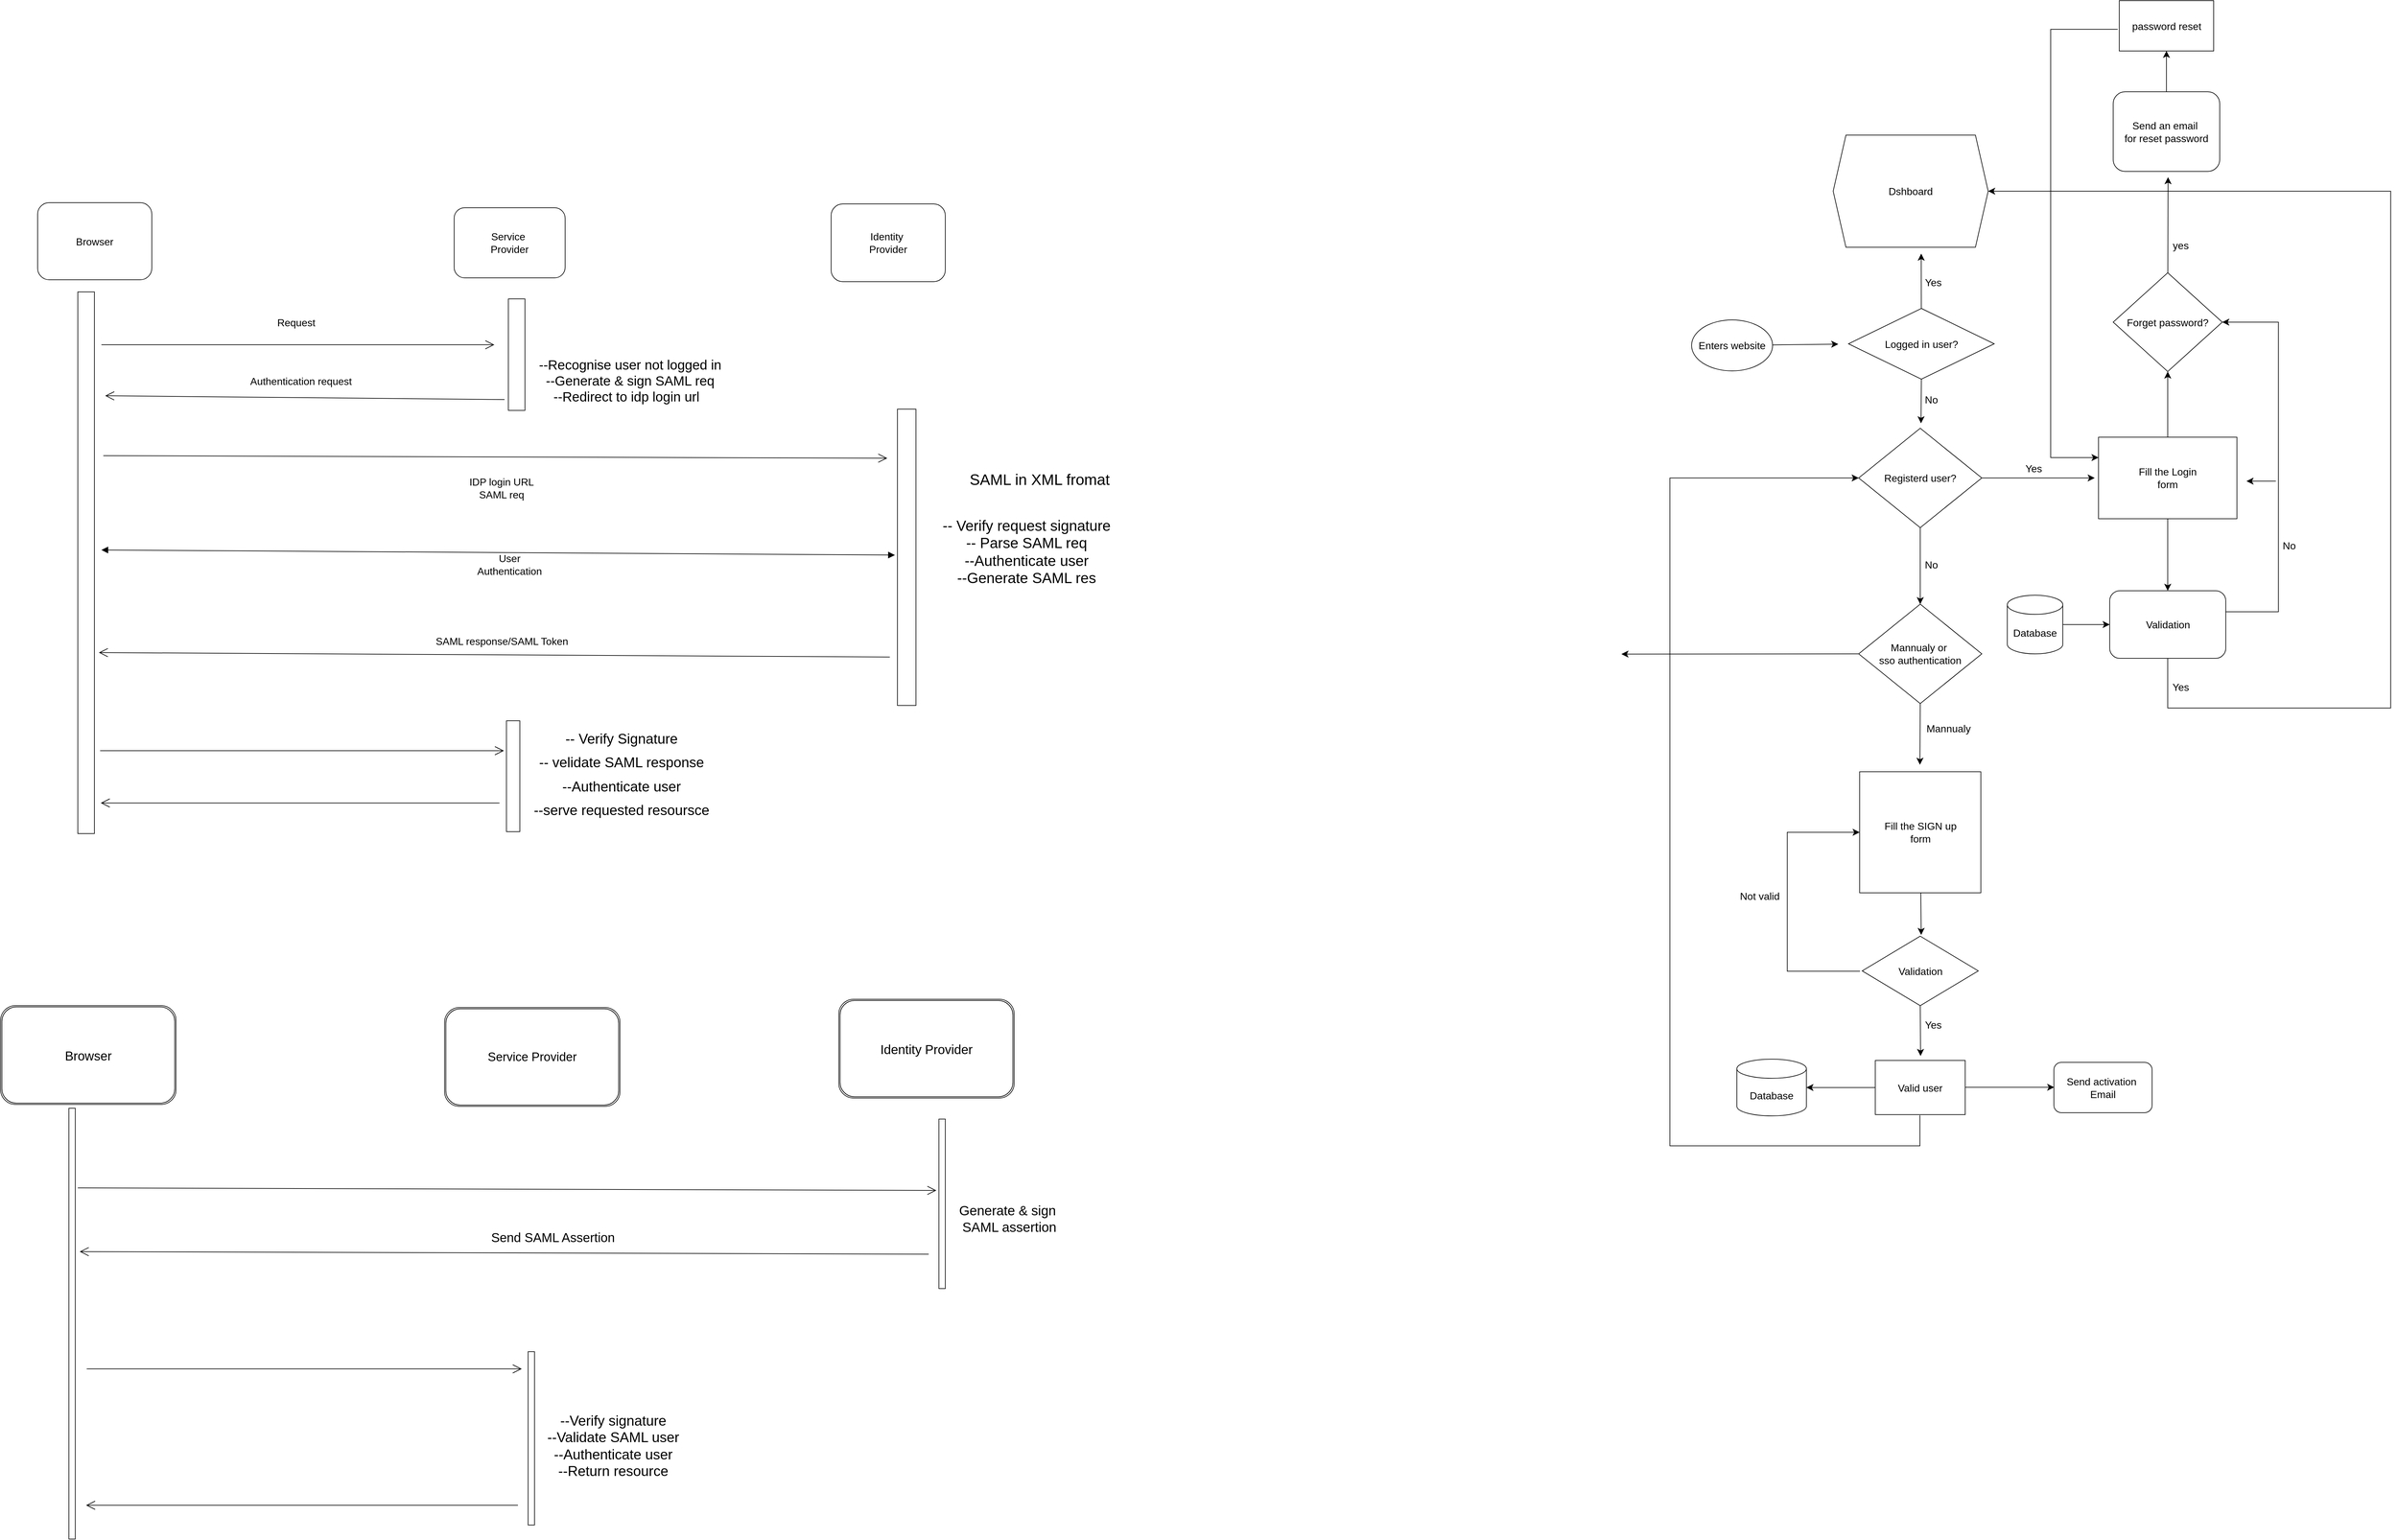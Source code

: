 <mxfile version="21.0.2" type="github">
  <diagram name="Page-1" id="_3CbZEnP4_hHTU8bBA2z">
    <mxGraphModel dx="5825" dy="2278" grid="0" gridSize="10" guides="1" tooltips="1" connect="1" arrows="1" fold="1" page="0" pageScale="1" pageWidth="850" pageHeight="1100" math="0" shadow="0">
      <root>
        <mxCell id="0" />
        <mxCell id="1" parent="0" />
        <mxCell id="kRnqQ11nKP4vqvpjo5fr-5" value="" style="edgeStyle=none;curved=1;rounded=0;orthogonalLoop=1;jettySize=auto;html=1;fontSize=12;startSize=8;endSize=8;" edge="1" parent="1" source="kRnqQ11nKP4vqvpjo5fr-1">
          <mxGeometry relative="1" as="geometry">
            <mxPoint x="-56" y="-195" as="targetPoint" />
          </mxGeometry>
        </mxCell>
        <mxCell id="kRnqQ11nKP4vqvpjo5fr-1" value="Enters website" style="ellipse;whiteSpace=wrap;html=1;fontSize=16;" vertex="1" parent="1">
          <mxGeometry x="-286" y="-233" width="127" height="80" as="geometry" />
        </mxCell>
        <mxCell id="kRnqQ11nKP4vqvpjo5fr-6" style="edgeStyle=none;curved=1;rounded=0;orthogonalLoop=1;jettySize=auto;html=1;fontSize=12;startSize=8;endSize=8;" edge="1" parent="1" source="kRnqQ11nKP4vqvpjo5fr-4">
          <mxGeometry relative="1" as="geometry">
            <mxPoint x="74" y="-337" as="targetPoint" />
          </mxGeometry>
        </mxCell>
        <mxCell id="kRnqQ11nKP4vqvpjo5fr-10" style="edgeStyle=none;curved=1;rounded=0;orthogonalLoop=1;jettySize=auto;html=1;exitX=0.5;exitY=1;exitDx=0;exitDy=0;fontSize=12;startSize=8;endSize=8;" edge="1" parent="1" source="kRnqQ11nKP4vqvpjo5fr-4">
          <mxGeometry relative="1" as="geometry">
            <mxPoint x="73.692" y="-70.769" as="targetPoint" />
          </mxGeometry>
        </mxCell>
        <mxCell id="kRnqQ11nKP4vqvpjo5fr-4" value="Logged in user?" style="rhombus;whiteSpace=wrap;html=1;fontSize=16;" vertex="1" parent="1">
          <mxGeometry x="-40" y="-251" width="228.5" height="111" as="geometry" />
        </mxCell>
        <mxCell id="kRnqQ11nKP4vqvpjo5fr-8" value="Dshboard" style="shape=hexagon;perimeter=hexagonPerimeter2;whiteSpace=wrap;html=1;fixedSize=1;fontSize=16;" vertex="1" parent="1">
          <mxGeometry x="-64" y="-523" width="243" height="176" as="geometry" />
        </mxCell>
        <mxCell id="kRnqQ11nKP4vqvpjo5fr-9" value="Yes" style="text;html=1;strokeColor=none;fillColor=none;align=center;verticalAlign=middle;whiteSpace=wrap;rounded=0;fontSize=16;" vertex="1" parent="1">
          <mxGeometry x="63" y="-307" width="60" height="30" as="geometry" />
        </mxCell>
        <mxCell id="kRnqQ11nKP4vqvpjo5fr-14" value="" style="edgeStyle=none;curved=1;rounded=0;orthogonalLoop=1;jettySize=auto;html=1;fontSize=12;startSize=8;endSize=8;" edge="1" parent="1" source="kRnqQ11nKP4vqvpjo5fr-11">
          <mxGeometry relative="1" as="geometry">
            <mxPoint x="346" y="15.0" as="targetPoint" />
          </mxGeometry>
        </mxCell>
        <mxCell id="kRnqQ11nKP4vqvpjo5fr-55" value="" style="edgeStyle=none;curved=1;rounded=0;orthogonalLoop=1;jettySize=auto;html=1;fontSize=12;startSize=8;endSize=8;" edge="1" parent="1" source="kRnqQ11nKP4vqvpjo5fr-11" target="kRnqQ11nKP4vqvpjo5fr-54">
          <mxGeometry relative="1" as="geometry" />
        </mxCell>
        <mxCell id="kRnqQ11nKP4vqvpjo5fr-11" value="Registerd user?" style="rhombus;whiteSpace=wrap;html=1;fontSize=16;" vertex="1" parent="1">
          <mxGeometry x="-24" y="-63" width="193" height="156" as="geometry" />
        </mxCell>
        <mxCell id="kRnqQ11nKP4vqvpjo5fr-12" value="No" style="text;html=1;strokeColor=none;fillColor=none;align=center;verticalAlign=middle;whiteSpace=wrap;rounded=0;fontSize=16;" vertex="1" parent="1">
          <mxGeometry x="60" y="-123" width="60" height="30" as="geometry" />
        </mxCell>
        <mxCell id="kRnqQ11nKP4vqvpjo5fr-16" value="Yes" style="text;html=1;align=center;verticalAlign=middle;resizable=0;points=[];autosize=1;strokeColor=none;fillColor=none;fontSize=16;" vertex="1" parent="1">
          <mxGeometry x="228" y="-16" width="44" height="31" as="geometry" />
        </mxCell>
        <mxCell id="kRnqQ11nKP4vqvpjo5fr-19" value="" style="edgeStyle=none;curved=1;rounded=0;orthogonalLoop=1;jettySize=auto;html=1;fontSize=12;startSize=8;endSize=8;" edge="1" parent="1" source="kRnqQ11nKP4vqvpjo5fr-17" target="kRnqQ11nKP4vqvpjo5fr-18">
          <mxGeometry relative="1" as="geometry" />
        </mxCell>
        <mxCell id="kRnqQ11nKP4vqvpjo5fr-21" style="edgeStyle=none;curved=1;rounded=0;orthogonalLoop=1;jettySize=auto;html=1;fontSize=12;startSize=8;endSize=8;entryX=0.5;entryY=0;entryDx=0;entryDy=0;" edge="1" parent="1" source="kRnqQ11nKP4vqvpjo5fr-17" target="kRnqQ11nKP4vqvpjo5fr-20">
          <mxGeometry relative="1" as="geometry">
            <mxPoint x="460.5" y="154.462" as="targetPoint" />
          </mxGeometry>
        </mxCell>
        <mxCell id="kRnqQ11nKP4vqvpjo5fr-17" value="Fill the Login &lt;br&gt;form" style="rounded=0;whiteSpace=wrap;html=1;fontSize=16;" vertex="1" parent="1">
          <mxGeometry x="352" y="-49" width="217" height="128" as="geometry" />
        </mxCell>
        <mxCell id="kRnqQ11nKP4vqvpjo5fr-38" style="edgeStyle=none;curved=1;rounded=0;orthogonalLoop=1;jettySize=auto;html=1;fontSize=12;startSize=8;endSize=8;" edge="1" parent="1" source="kRnqQ11nKP4vqvpjo5fr-18">
          <mxGeometry relative="1" as="geometry">
            <mxPoint x="461" y="-457" as="targetPoint" />
          </mxGeometry>
        </mxCell>
        <mxCell id="kRnqQ11nKP4vqvpjo5fr-18" value="Forget password?" style="rhombus;whiteSpace=wrap;html=1;fontSize=16;rounded=0;" vertex="1" parent="1">
          <mxGeometry x="375" y="-307" width="171" height="155" as="geometry" />
        </mxCell>
        <mxCell id="kRnqQ11nKP4vqvpjo5fr-20" value="Validation" style="rounded=1;whiteSpace=wrap;html=1;fontSize=16;" vertex="1" parent="1">
          <mxGeometry x="369.5" y="192" width="182" height="106" as="geometry" />
        </mxCell>
        <mxCell id="kRnqQ11nKP4vqvpjo5fr-23" style="edgeStyle=none;curved=1;rounded=0;orthogonalLoop=1;jettySize=auto;html=1;fontSize=12;startSize=8;endSize=8;entryX=0;entryY=0.5;entryDx=0;entryDy=0;" edge="1" parent="1" source="kRnqQ11nKP4vqvpjo5fr-22" target="kRnqQ11nKP4vqvpjo5fr-20">
          <mxGeometry relative="1" as="geometry">
            <mxPoint x="563.538" y="248.0" as="targetPoint" />
          </mxGeometry>
        </mxCell>
        <mxCell id="kRnqQ11nKP4vqvpjo5fr-22" value="Database" style="shape=cylinder3;whiteSpace=wrap;html=1;boundedLbl=1;backgroundOutline=1;size=15;fontSize=16;" vertex="1" parent="1">
          <mxGeometry x="209" y="199" width="87" height="92" as="geometry" />
        </mxCell>
        <mxCell id="kRnqQ11nKP4vqvpjo5fr-29" value="" style="endArrow=classic;html=1;rounded=0;fontSize=12;startSize=8;endSize=8;edgeStyle=orthogonalEdgeStyle;entryX=1;entryY=0.5;entryDx=0;entryDy=0;" edge="1" parent="1" source="kRnqQ11nKP4vqvpjo5fr-20" target="kRnqQ11nKP4vqvpjo5fr-18">
          <mxGeometry width="50" height="50" relative="1" as="geometry">
            <mxPoint x="231" y="238" as="sourcePoint" />
            <mxPoint x="281" y="-237" as="targetPoint" />
            <Array as="points">
              <mxPoint x="634" y="225" />
              <mxPoint x="634" y="-230" />
            </Array>
          </mxGeometry>
        </mxCell>
        <mxCell id="kRnqQ11nKP4vqvpjo5fr-31" value="Yes" style="text;html=1;strokeColor=none;fillColor=none;align=center;verticalAlign=middle;whiteSpace=wrap;rounded=0;fontSize=16;" vertex="1" parent="1">
          <mxGeometry x="451" y="328" width="60" height="30" as="geometry" />
        </mxCell>
        <mxCell id="kRnqQ11nKP4vqvpjo5fr-32" value="" style="endArrow=classic;html=1;rounded=0;fontSize=12;startSize=8;endSize=8;curved=1;" edge="1" parent="1">
          <mxGeometry width="50" height="50" relative="1" as="geometry">
            <mxPoint x="630" y="20" as="sourcePoint" />
            <mxPoint x="584" y="20" as="targetPoint" />
          </mxGeometry>
        </mxCell>
        <mxCell id="kRnqQ11nKP4vqvpjo5fr-34" value="" style="edgeStyle=segmentEdgeStyle;endArrow=classic;html=1;curved=0;rounded=0;endSize=8;startSize=8;sourcePerimeterSpacing=0;targetPerimeterSpacing=0;fontSize=12;exitX=0.5;exitY=1;exitDx=0;exitDy=0;entryX=1;entryY=0.5;entryDx=0;entryDy=0;" edge="1" parent="1" source="kRnqQ11nKP4vqvpjo5fr-20" target="kRnqQ11nKP4vqvpjo5fr-8">
          <mxGeometry width="140" relative="1" as="geometry">
            <mxPoint x="740" y="57" as="sourcePoint" />
            <mxPoint x="880" y="117" as="targetPoint" />
            <Array as="points">
              <mxPoint x="461" y="376" />
              <mxPoint x="810" y="376" />
              <mxPoint x="810" y="-435" />
            </Array>
          </mxGeometry>
        </mxCell>
        <mxCell id="kRnqQ11nKP4vqvpjo5fr-44" style="edgeStyle=none;curved=1;rounded=0;orthogonalLoop=1;jettySize=auto;html=1;fontSize=12;startSize=8;endSize=8;" edge="1" parent="1" source="kRnqQ11nKP4vqvpjo5fr-39">
          <mxGeometry relative="1" as="geometry">
            <mxPoint x="458.5" y="-655.182" as="targetPoint" />
          </mxGeometry>
        </mxCell>
        <mxCell id="kRnqQ11nKP4vqvpjo5fr-39" value="Send an email&amp;nbsp;&lt;br&gt;for reset password" style="rounded=1;whiteSpace=wrap;html=1;fontSize=16;" vertex="1" parent="1">
          <mxGeometry x="375" y="-591" width="167" height="125" as="geometry" />
        </mxCell>
        <mxCell id="kRnqQ11nKP4vqvpjo5fr-42" value="" style="edgeStyle=elbowEdgeStyle;elbow=horizontal;endArrow=classic;html=1;curved=0;rounded=0;endSize=8;startSize=8;fontSize=12;entryX=0;entryY=0.25;entryDx=0;entryDy=0;" edge="1" parent="1" target="kRnqQ11nKP4vqvpjo5fr-17">
          <mxGeometry width="50" height="50" relative="1" as="geometry">
            <mxPoint x="382" y="-689" as="sourcePoint" />
            <mxPoint x="215" y="-229" as="targetPoint" />
            <Array as="points">
              <mxPoint x="277" y="-300" />
            </Array>
          </mxGeometry>
        </mxCell>
        <mxCell id="kRnqQ11nKP4vqvpjo5fr-43" value="password reset" style="rounded=0;whiteSpace=wrap;html=1;fontSize=16;" vertex="1" parent="1">
          <mxGeometry x="384.5" y="-734" width="148" height="79" as="geometry" />
        </mxCell>
        <mxCell id="kRnqQ11nKP4vqvpjo5fr-46" value="yes" style="text;html=1;strokeColor=none;fillColor=none;align=center;verticalAlign=middle;whiteSpace=wrap;rounded=0;fontSize=16;" vertex="1" parent="1">
          <mxGeometry x="451" y="-365" width="60" height="30" as="geometry" />
        </mxCell>
        <mxCell id="kRnqQ11nKP4vqvpjo5fr-49" value="No" style="text;html=1;strokeColor=none;fillColor=none;align=center;verticalAlign=middle;whiteSpace=wrap;rounded=0;fontSize=16;" vertex="1" parent="1">
          <mxGeometry x="621" y="106" width="60" height="30" as="geometry" />
        </mxCell>
        <mxCell id="kRnqQ11nKP4vqvpjo5fr-59" style="edgeStyle=none;curved=1;rounded=0;orthogonalLoop=1;jettySize=auto;html=1;fontSize=12;startSize=8;endSize=8;" edge="1" parent="1" source="kRnqQ11nKP4vqvpjo5fr-51">
          <mxGeometry relative="1" as="geometry">
            <mxPoint x="74" y="732" as="targetPoint" />
          </mxGeometry>
        </mxCell>
        <mxCell id="kRnqQ11nKP4vqvpjo5fr-51" value="Fill the SIGN up &lt;br&gt;form" style="whiteSpace=wrap;html=1;aspect=fixed;fontSize=16;" vertex="1" parent="1">
          <mxGeometry x="-22.5" y="476" width="190" height="190" as="geometry" />
        </mxCell>
        <mxCell id="kRnqQ11nKP4vqvpjo5fr-56" style="edgeStyle=none;curved=1;rounded=0;orthogonalLoop=1;jettySize=auto;html=1;exitX=0.5;exitY=1;exitDx=0;exitDy=0;fontSize=12;startSize=8;endSize=8;" edge="1" parent="1" source="kRnqQ11nKP4vqvpjo5fr-54">
          <mxGeometry relative="1" as="geometry">
            <mxPoint x="72" y="465" as="targetPoint" />
          </mxGeometry>
        </mxCell>
        <mxCell id="kRnqQ11nKP4vqvpjo5fr-64" style="edgeStyle=none;curved=1;rounded=0;orthogonalLoop=1;jettySize=auto;html=1;exitX=0;exitY=0.5;exitDx=0;exitDy=0;fontSize=12;startSize=8;endSize=8;" edge="1" parent="1" source="kRnqQ11nKP4vqvpjo5fr-54">
          <mxGeometry relative="1" as="geometry">
            <mxPoint x="-396.0" y="291.364" as="targetPoint" />
          </mxGeometry>
        </mxCell>
        <mxCell id="kRnqQ11nKP4vqvpjo5fr-54" value="Mannualy or&amp;nbsp;&lt;br&gt;sso authentication" style="rhombus;whiteSpace=wrap;html=1;fontSize=16;" vertex="1" parent="1">
          <mxGeometry x="-24" y="213" width="193" height="156" as="geometry" />
        </mxCell>
        <mxCell id="kRnqQ11nKP4vqvpjo5fr-57" value="Mannualy" style="text;html=1;strokeColor=none;fillColor=none;align=center;verticalAlign=middle;whiteSpace=wrap;rounded=0;fontSize=16;" vertex="1" parent="1">
          <mxGeometry x="87" y="393" width="60" height="30" as="geometry" />
        </mxCell>
        <mxCell id="kRnqQ11nKP4vqvpjo5fr-63" style="edgeStyle=none;curved=1;rounded=0;orthogonalLoop=1;jettySize=auto;html=1;fontSize=12;startSize=8;endSize=8;exitX=0.5;exitY=1;exitDx=0;exitDy=0;" edge="1" parent="1" source="kRnqQ11nKP4vqvpjo5fr-71">
          <mxGeometry relative="1" as="geometry">
            <mxPoint x="73" y="922" as="targetPoint" />
            <mxPoint x="72.721" y="855" as="sourcePoint" />
          </mxGeometry>
        </mxCell>
        <mxCell id="kRnqQ11nKP4vqvpjo5fr-67" style="edgeStyle=none;curved=1;rounded=0;orthogonalLoop=1;jettySize=auto;html=1;fontSize=12;startSize=8;endSize=8;" edge="1" parent="1">
          <mxGeometry relative="1" as="geometry">
            <mxPoint x="282.5" y="971.07" as="targetPoint" />
            <mxPoint x="141" y="971.07" as="sourcePoint" />
          </mxGeometry>
        </mxCell>
        <mxCell id="kRnqQ11nKP4vqvpjo5fr-61" value="" style="edgeStyle=elbowEdgeStyle;elbow=horizontal;endArrow=classic;html=1;curved=0;rounded=0;endSize=8;startSize=8;fontSize=12;entryX=0;entryY=0.5;entryDx=0;entryDy=0;" edge="1" parent="1" target="kRnqQ11nKP4vqvpjo5fr-51">
          <mxGeometry width="50" height="50" relative="1" as="geometry">
            <mxPoint x="-22" y="789" as="sourcePoint" />
            <mxPoint x="215" y="469" as="targetPoint" />
            <Array as="points">
              <mxPoint x="-136" y="754" />
            </Array>
          </mxGeometry>
        </mxCell>
        <mxCell id="kRnqQ11nKP4vqvpjo5fr-62" value="Not valid" style="text;html=1;strokeColor=none;fillColor=none;align=center;verticalAlign=middle;whiteSpace=wrap;rounded=0;fontSize=16;" vertex="1" parent="1">
          <mxGeometry x="-242" y="632" width="126" height="77" as="geometry" />
        </mxCell>
        <mxCell id="kRnqQ11nKP4vqvpjo5fr-66" value="Database" style="shape=cylinder3;whiteSpace=wrap;html=1;boundedLbl=1;backgroundOutline=1;size=15;fontSize=16;" vertex="1" parent="1">
          <mxGeometry x="-215" y="927" width="109" height="89" as="geometry" />
        </mxCell>
        <mxCell id="kRnqQ11nKP4vqvpjo5fr-69" value="Valid user" style="rounded=0;whiteSpace=wrap;html=1;fontSize=16;" vertex="1" parent="1">
          <mxGeometry x="2" y="929" width="141" height="85" as="geometry" />
        </mxCell>
        <mxCell id="kRnqQ11nKP4vqvpjo5fr-70" value="" style="edgeStyle=orthogonalEdgeStyle;orthogonalLoop=1;jettySize=auto;html=1;rounded=0;fontSize=12;startSize=8;endSize=8;entryX=0;entryY=0.5;entryDx=0;entryDy=0;" edge="1" parent="1" target="kRnqQ11nKP4vqvpjo5fr-11">
          <mxGeometry width="120" relative="1" as="geometry">
            <mxPoint x="72" y="1015" as="sourcePoint" />
            <mxPoint x="-66" y="-433" as="targetPoint" />
            <Array as="points">
              <mxPoint x="72" y="1063" />
              <mxPoint x="-320" y="1063" />
              <mxPoint x="-320" y="15" />
            </Array>
          </mxGeometry>
        </mxCell>
        <mxCell id="kRnqQ11nKP4vqvpjo5fr-71" value="Validation" style="rhombus;whiteSpace=wrap;html=1;fontSize=16;" vertex="1" parent="1">
          <mxGeometry x="-18.5" y="734" width="182" height="109" as="geometry" />
        </mxCell>
        <mxCell id="kRnqQ11nKP4vqvpjo5fr-72" value="Yes" style="text;html=1;strokeColor=none;fillColor=none;align=center;verticalAlign=middle;whiteSpace=wrap;rounded=0;fontSize=16;" vertex="1" parent="1">
          <mxGeometry x="63" y="858" width="60" height="30" as="geometry" />
        </mxCell>
        <mxCell id="kRnqQ11nKP4vqvpjo5fr-73" value="Send activation&amp;nbsp;&lt;br&gt;Email" style="rounded=1;whiteSpace=wrap;html=1;fontSize=16;" vertex="1" parent="1">
          <mxGeometry x="282" y="932" width="154" height="79" as="geometry" />
        </mxCell>
        <mxCell id="kRnqQ11nKP4vqvpjo5fr-74" value="" style="endArrow=classic;html=1;rounded=0;fontSize=12;startSize=8;endSize=8;curved=1;exitX=0;exitY=0.5;exitDx=0;exitDy=0;entryX=1;entryY=0.5;entryDx=0;entryDy=0;entryPerimeter=0;" edge="1" parent="1" source="kRnqQ11nKP4vqvpjo5fr-69" target="kRnqQ11nKP4vqvpjo5fr-66">
          <mxGeometry width="50" height="50" relative="1" as="geometry">
            <mxPoint x="-93" y="973" as="sourcePoint" />
            <mxPoint x="-90" y="1048" as="targetPoint" />
          </mxGeometry>
        </mxCell>
        <mxCell id="kRnqQ11nKP4vqvpjo5fr-75" value="No" style="text;html=1;strokeColor=none;fillColor=none;align=center;verticalAlign=middle;whiteSpace=wrap;rounded=0;fontSize=16;" vertex="1" parent="1">
          <mxGeometry x="60" y="136" width="60" height="30" as="geometry" />
        </mxCell>
        <mxCell id="kRnqQ11nKP4vqvpjo5fr-77" value="Browser" style="rounded=1;whiteSpace=wrap;html=1;fontSize=16;" vertex="1" parent="1">
          <mxGeometry x="-2879" y="-417" width="179" height="121" as="geometry" />
        </mxCell>
        <mxCell id="kRnqQ11nKP4vqvpjo5fr-78" value="Service&amp;nbsp;&lt;br&gt;Provider" style="rounded=1;whiteSpace=wrap;html=1;fontSize=16;" vertex="1" parent="1">
          <mxGeometry x="-2226" y="-409" width="174" height="110" as="geometry" />
        </mxCell>
        <mxCell id="kRnqQ11nKP4vqvpjo5fr-79" value="Identity&amp;nbsp;&lt;br&gt;Provider" style="rounded=1;whiteSpace=wrap;html=1;fontSize=16;" vertex="1" parent="1">
          <mxGeometry x="-1635" y="-415" width="179" height="122" as="geometry" />
        </mxCell>
        <mxCell id="kRnqQ11nKP4vqvpjo5fr-81" value="" style="html=1;points=[];perimeter=orthogonalPerimeter;outlineConnect=0;targetShapes=umlLifeline;portConstraint=eastwest;newEdgeStyle={&quot;edgeStyle&quot;:&quot;elbowEdgeStyle&quot;,&quot;elbow&quot;:&quot;vertical&quot;,&quot;curved&quot;:0,&quot;rounded&quot;:0};fontSize=16;" vertex="1" parent="1">
          <mxGeometry x="-2816" y="-277" width="26" height="850" as="geometry" />
        </mxCell>
        <mxCell id="kRnqQ11nKP4vqvpjo5fr-82" value="" style="endArrow=open;endFill=1;endSize=12;html=1;rounded=0;fontSize=12;curved=1;" edge="1" parent="1">
          <mxGeometry width="160" relative="1" as="geometry">
            <mxPoint x="-2779" y="-194" as="sourcePoint" />
            <mxPoint x="-2163" y="-194" as="targetPoint" />
          </mxGeometry>
        </mxCell>
        <mxCell id="kRnqQ11nKP4vqvpjo5fr-83" value="" style="html=1;points=[];perimeter=orthogonalPerimeter;outlineConnect=0;targetShapes=umlLifeline;portConstraint=eastwest;newEdgeStyle={&quot;edgeStyle&quot;:&quot;elbowEdgeStyle&quot;,&quot;elbow&quot;:&quot;vertical&quot;,&quot;curved&quot;:0,&quot;rounded&quot;:0};fontSize=16;" vertex="1" parent="1">
          <mxGeometry x="-2141" y="-266" width="26" height="175" as="geometry" />
        </mxCell>
        <mxCell id="kRnqQ11nKP4vqvpjo5fr-84" value="" style="endArrow=open;endFill=1;endSize=12;html=1;rounded=0;fontSize=12;curved=1;" edge="1" parent="1">
          <mxGeometry width="160" relative="1" as="geometry">
            <mxPoint x="-2147" y="-108" as="sourcePoint" />
            <mxPoint x="-2773" y="-114" as="targetPoint" />
          </mxGeometry>
        </mxCell>
        <mxCell id="kRnqQ11nKP4vqvpjo5fr-85" value="Request" style="text;strokeColor=none;fillColor=none;html=1;align=center;verticalAlign=middle;whiteSpace=wrap;rounded=0;fontSize=16;" vertex="1" parent="1">
          <mxGeometry x="-2528" y="-259.5" width="109" height="60" as="geometry" />
        </mxCell>
        <mxCell id="kRnqQ11nKP4vqvpjo5fr-86" value="Authentication request" style="text;strokeColor=none;fillColor=none;html=1;align=center;verticalAlign=middle;whiteSpace=wrap;rounded=0;fontSize=16;" vertex="1" parent="1">
          <mxGeometry x="-2592" y="-152" width="252" height="30" as="geometry" />
        </mxCell>
        <mxCell id="kRnqQ11nKP4vqvpjo5fr-87" value="" style="html=1;points=[];perimeter=orthogonalPerimeter;outlineConnect=0;targetShapes=umlLifeline;portConstraint=eastwest;newEdgeStyle={&quot;edgeStyle&quot;:&quot;elbowEdgeStyle&quot;,&quot;elbow&quot;:&quot;vertical&quot;,&quot;curved&quot;:0,&quot;rounded&quot;:0};fontSize=16;" vertex="1" parent="1">
          <mxGeometry x="-1531" y="-93" width="29" height="465" as="geometry" />
        </mxCell>
        <mxCell id="kRnqQ11nKP4vqvpjo5fr-88" value="" style="endArrow=open;endFill=1;endSize=12;html=1;rounded=0;fontSize=12;curved=1;" edge="1" parent="1">
          <mxGeometry width="160" relative="1" as="geometry">
            <mxPoint x="-2776" y="-20" as="sourcePoint" />
            <mxPoint x="-1547" y="-16" as="targetPoint" />
          </mxGeometry>
        </mxCell>
        <mxCell id="kRnqQ11nKP4vqvpjo5fr-89" value="IDP login URL&lt;br&gt;SAML req" style="text;strokeColor=none;fillColor=none;html=1;align=center;verticalAlign=middle;whiteSpace=wrap;rounded=0;fontSize=16;" vertex="1" parent="1">
          <mxGeometry x="-2215" y="-18" width="127" height="97" as="geometry" />
        </mxCell>
        <mxCell id="kRnqQ11nKP4vqvpjo5fr-90" value="" style="endArrow=block;startArrow=block;endFill=1;startFill=1;html=1;rounded=0;fontSize=12;startSize=8;endSize=8;curved=1;" edge="1" parent="1">
          <mxGeometry width="160" relative="1" as="geometry">
            <mxPoint x="-2779" y="128" as="sourcePoint" />
            <mxPoint x="-1535" y="136" as="targetPoint" />
          </mxGeometry>
        </mxCell>
        <mxCell id="kRnqQ11nKP4vqvpjo5fr-91" value="" style="endArrow=open;endFill=1;endSize=12;html=1;rounded=0;fontSize=12;curved=1;" edge="1" parent="1">
          <mxGeometry width="160" relative="1" as="geometry">
            <mxPoint x="-1543" y="296" as="sourcePoint" />
            <mxPoint x="-2783" y="289" as="targetPoint" />
          </mxGeometry>
        </mxCell>
        <mxCell id="kRnqQ11nKP4vqvpjo5fr-92" value="SAML response/SAML Token" style="text;strokeColor=none;fillColor=none;html=1;align=center;verticalAlign=middle;whiteSpace=wrap;rounded=0;fontSize=16;" vertex="1" parent="1">
          <mxGeometry x="-2283.5" y="256" width="264" height="30" as="geometry" />
        </mxCell>
        <mxCell id="kRnqQ11nKP4vqvpjo5fr-94" value="" style="html=1;points=[];perimeter=orthogonalPerimeter;outlineConnect=0;targetShapes=umlLifeline;portConstraint=eastwest;newEdgeStyle={&quot;edgeStyle&quot;:&quot;elbowEdgeStyle&quot;,&quot;elbow&quot;:&quot;vertical&quot;,&quot;curved&quot;:0,&quot;rounded&quot;:0};fontSize=16;" vertex="1" parent="1">
          <mxGeometry x="-2144" y="396" width="21" height="174" as="geometry" />
        </mxCell>
        <mxCell id="kRnqQ11nKP4vqvpjo5fr-95" value="" style="endArrow=open;endFill=1;endSize=12;html=1;rounded=0;fontSize=12;curved=1;" edge="1" parent="1">
          <mxGeometry width="160" relative="1" as="geometry">
            <mxPoint x="-2781" y="443" as="sourcePoint" />
            <mxPoint x="-2148" y="443" as="targetPoint" />
          </mxGeometry>
        </mxCell>
        <mxCell id="kRnqQ11nKP4vqvpjo5fr-96" value="" style="endArrow=open;endFill=1;endSize=12;html=1;rounded=0;fontSize=12;curved=1;" edge="1" parent="1">
          <mxGeometry width="160" relative="1" as="geometry">
            <mxPoint x="-2155" y="525" as="sourcePoint" />
            <mxPoint x="-2780" y="525" as="targetPoint" />
          </mxGeometry>
        </mxCell>
        <mxCell id="kRnqQ11nKP4vqvpjo5fr-97" value="&lt;p style=&quot;line-height: 120%;&quot;&gt;&lt;font style=&quot;font-size: 22px;&quot;&gt;-- Verify Signature&lt;/font&gt;&lt;/p&gt;&lt;p style=&quot;line-height: 120%;&quot;&gt;&lt;font style=&quot;font-size: 22px;&quot;&gt;-- velidate SAML response&lt;/font&gt;&lt;/p&gt;&lt;p style=&quot;line-height: 120%;&quot;&gt;&lt;span style=&quot;font-size: 22px;&quot;&gt;--Authenticate user&lt;/span&gt;&lt;/p&gt;&lt;p style=&quot;line-height: 120%;&quot;&gt;&lt;span style=&quot;font-size: 22px;&quot;&gt;--serve requested resoursce&lt;/span&gt;&lt;/p&gt;" style="text;strokeColor=none;fillColor=none;html=1;align=center;verticalAlign=middle;whiteSpace=wrap;rounded=0;fontSize=16;" vertex="1" parent="1">
          <mxGeometry x="-2235" y="393" width="543" height="176" as="geometry" />
        </mxCell>
        <mxCell id="kRnqQ11nKP4vqvpjo5fr-98" value="&lt;font style=&quot;font-size: 23px;&quot;&gt;-- Verify request signature&lt;br&gt;-- Parse SAML req&lt;br&gt;--Authenticate user&lt;br&gt;--Generate SAML res&lt;br&gt;&lt;br&gt;&lt;/font&gt;" style="text;strokeColor=none;fillColor=none;html=1;align=center;verticalAlign=middle;whiteSpace=wrap;rounded=0;fontSize=16;" vertex="1" parent="1">
          <mxGeometry x="-1608" y="-25" width="559" height="340" as="geometry" />
        </mxCell>
        <mxCell id="kRnqQ11nKP4vqvpjo5fr-99" value="User Authentication" style="text;strokeColor=none;fillColor=none;html=1;align=center;verticalAlign=middle;whiteSpace=wrap;rounded=0;fontSize=16;" vertex="1" parent="1">
          <mxGeometry x="-2169" y="136" width="60" height="30" as="geometry" />
        </mxCell>
        <mxCell id="kRnqQ11nKP4vqvpjo5fr-100" value="&lt;span style=&quot;font-size: 21px;&quot;&gt;--Recognise user not logged in&lt;br&gt;--Generate &amp;amp; sign SAML req&lt;br&gt;--Redirect to idp login url&amp;nbsp;&amp;nbsp;&lt;br&gt;&lt;/span&gt;" style="text;strokeColor=none;fillColor=none;html=1;align=center;verticalAlign=middle;whiteSpace=wrap;rounded=0;fontSize=16;" vertex="1" parent="1">
          <mxGeometry x="-2100" y="-214" width="300" height="152" as="geometry" />
        </mxCell>
        <mxCell id="kRnqQ11nKP4vqvpjo5fr-101" value="&lt;font style=&quot;font-size: 20px;&quot;&gt;Browser&lt;/font&gt;" style="shape=ext;double=1;rounded=1;whiteSpace=wrap;html=1;fontSize=16;" vertex="1" parent="1">
          <mxGeometry x="-2937" y="843" width="275" height="155" as="geometry" />
        </mxCell>
        <mxCell id="kRnqQ11nKP4vqvpjo5fr-102" value="&lt;font style=&quot;font-size: 20px;&quot;&gt;Identity Provider&lt;/font&gt;" style="shape=ext;double=1;rounded=1;whiteSpace=wrap;html=1;fontSize=16;" vertex="1" parent="1">
          <mxGeometry x="-1623" y="833" width="275" height="155" as="geometry" />
        </mxCell>
        <mxCell id="kRnqQ11nKP4vqvpjo5fr-103" value="&lt;font style=&quot;font-size: 19px;&quot;&gt;Service Provider&lt;/font&gt;" style="shape=ext;double=1;rounded=1;whiteSpace=wrap;html=1;fontSize=16;" vertex="1" parent="1">
          <mxGeometry x="-2241" y="846" width="275" height="155" as="geometry" />
        </mxCell>
        <mxCell id="kRnqQ11nKP4vqvpjo5fr-104" value="" style="html=1;points=[];perimeter=orthogonalPerimeter;outlineConnect=0;targetShapes=umlLifeline;portConstraint=eastwest;newEdgeStyle={&quot;edgeStyle&quot;:&quot;elbowEdgeStyle&quot;,&quot;elbow&quot;:&quot;vertical&quot;,&quot;curved&quot;:0,&quot;rounded&quot;:0};fontSize=16;" vertex="1" parent="1">
          <mxGeometry x="-2830" y="1004" width="10" height="676" as="geometry" />
        </mxCell>
        <mxCell id="kRnqQ11nKP4vqvpjo5fr-105" value="" style="endArrow=open;endFill=1;endSize=12;html=1;rounded=0;fontSize=12;curved=1;" edge="1" parent="1">
          <mxGeometry width="160" relative="1" as="geometry">
            <mxPoint x="-2816" y="1129" as="sourcePoint" />
            <mxPoint x="-1470" y="1133" as="targetPoint" />
          </mxGeometry>
        </mxCell>
        <mxCell id="kRnqQ11nKP4vqvpjo5fr-107" value="" style="html=1;points=[];perimeter=orthogonalPerimeter;outlineConnect=0;targetShapes=umlLifeline;portConstraint=eastwest;newEdgeStyle={&quot;edgeStyle&quot;:&quot;elbowEdgeStyle&quot;,&quot;elbow&quot;:&quot;vertical&quot;,&quot;curved&quot;:0,&quot;rounded&quot;:0};fontSize=16;" vertex="1" parent="1">
          <mxGeometry x="-1466" y="1021" width="10" height="266" as="geometry" />
        </mxCell>
        <mxCell id="kRnqQ11nKP4vqvpjo5fr-108" value="" style="endArrow=open;endFill=1;endSize=12;html=1;rounded=0;fontSize=12;curved=1;" edge="1" parent="1">
          <mxGeometry width="160" relative="1" as="geometry">
            <mxPoint x="-1482" y="1233" as="sourcePoint" />
            <mxPoint x="-2813" y="1229" as="targetPoint" />
          </mxGeometry>
        </mxCell>
        <mxCell id="kRnqQ11nKP4vqvpjo5fr-109" value="" style="html=1;points=[];perimeter=orthogonalPerimeter;outlineConnect=0;targetShapes=umlLifeline;portConstraint=eastwest;newEdgeStyle={&quot;edgeStyle&quot;:&quot;elbowEdgeStyle&quot;,&quot;elbow&quot;:&quot;vertical&quot;,&quot;curved&quot;:0,&quot;rounded&quot;:0};fontSize=16;" vertex="1" parent="1">
          <mxGeometry x="-2110" y="1386" width="10" height="272" as="geometry" />
        </mxCell>
        <mxCell id="kRnqQ11nKP4vqvpjo5fr-110" value="" style="endArrow=open;endFill=1;endSize=12;html=1;rounded=0;fontSize=12;curved=1;" edge="1" parent="1">
          <mxGeometry width="160" relative="1" as="geometry">
            <mxPoint x="-2802" y="1413" as="sourcePoint" />
            <mxPoint x="-2120" y="1413" as="targetPoint" />
          </mxGeometry>
        </mxCell>
        <mxCell id="kRnqQ11nKP4vqvpjo5fr-111" value="" style="endArrow=open;endFill=1;endSize=12;html=1;rounded=0;fontSize=12;curved=1;" edge="1" parent="1">
          <mxGeometry width="160" relative="1" as="geometry">
            <mxPoint x="-2126" y="1627" as="sourcePoint" />
            <mxPoint x="-2803" y="1627" as="targetPoint" />
          </mxGeometry>
        </mxCell>
        <mxCell id="kRnqQ11nKP4vqvpjo5fr-112" value="&lt;span style=&quot;font-size: 21px;&quot;&gt;Generate &amp;amp; sign&amp;nbsp;&lt;br&gt;SAML assertion&lt;br&gt;&lt;/span&gt;" style="text;strokeColor=none;fillColor=none;html=1;align=center;verticalAlign=middle;whiteSpace=wrap;rounded=0;fontSize=16;" vertex="1" parent="1">
          <mxGeometry x="-1480" y="1119" width="249" height="116" as="geometry" />
        </mxCell>
        <mxCell id="kRnqQ11nKP4vqvpjo5fr-113" value="&lt;font style=&quot;font-size: 22px;&quot;&gt;--Verify signature&lt;br&gt;--Validate SAML user&lt;br&gt;--Authenticate user&lt;br&gt;--Return resource&lt;/font&gt;" style="text;strokeColor=none;fillColor=none;html=1;align=center;verticalAlign=middle;whiteSpace=wrap;rounded=0;fontSize=16;" vertex="1" parent="1">
          <mxGeometry x="-2156" y="1441" width="359" height="185" as="geometry" />
        </mxCell>
        <mxCell id="kRnqQ11nKP4vqvpjo5fr-115" value="&lt;font style=&quot;font-size: 20px;&quot;&gt;Send SAML Assertion&lt;/font&gt;" style="text;strokeColor=none;fillColor=none;html=1;align=center;verticalAlign=middle;whiteSpace=wrap;rounded=0;fontSize=16;" vertex="1" parent="1">
          <mxGeometry x="-2266" y="1191" width="390" height="30" as="geometry" />
        </mxCell>
        <mxCell id="kRnqQ11nKP4vqvpjo5fr-116" value="&lt;font style=&quot;font-size: 24px;&quot;&gt;SAML in XML fromat&lt;/font&gt;" style="text;strokeColor=none;fillColor=none;html=1;align=center;verticalAlign=middle;whiteSpace=wrap;rounded=0;fontSize=16;" vertex="1" parent="1">
          <mxGeometry x="-1475" y="3" width="334" height="30" as="geometry" />
        </mxCell>
      </root>
    </mxGraphModel>
  </diagram>
</mxfile>
